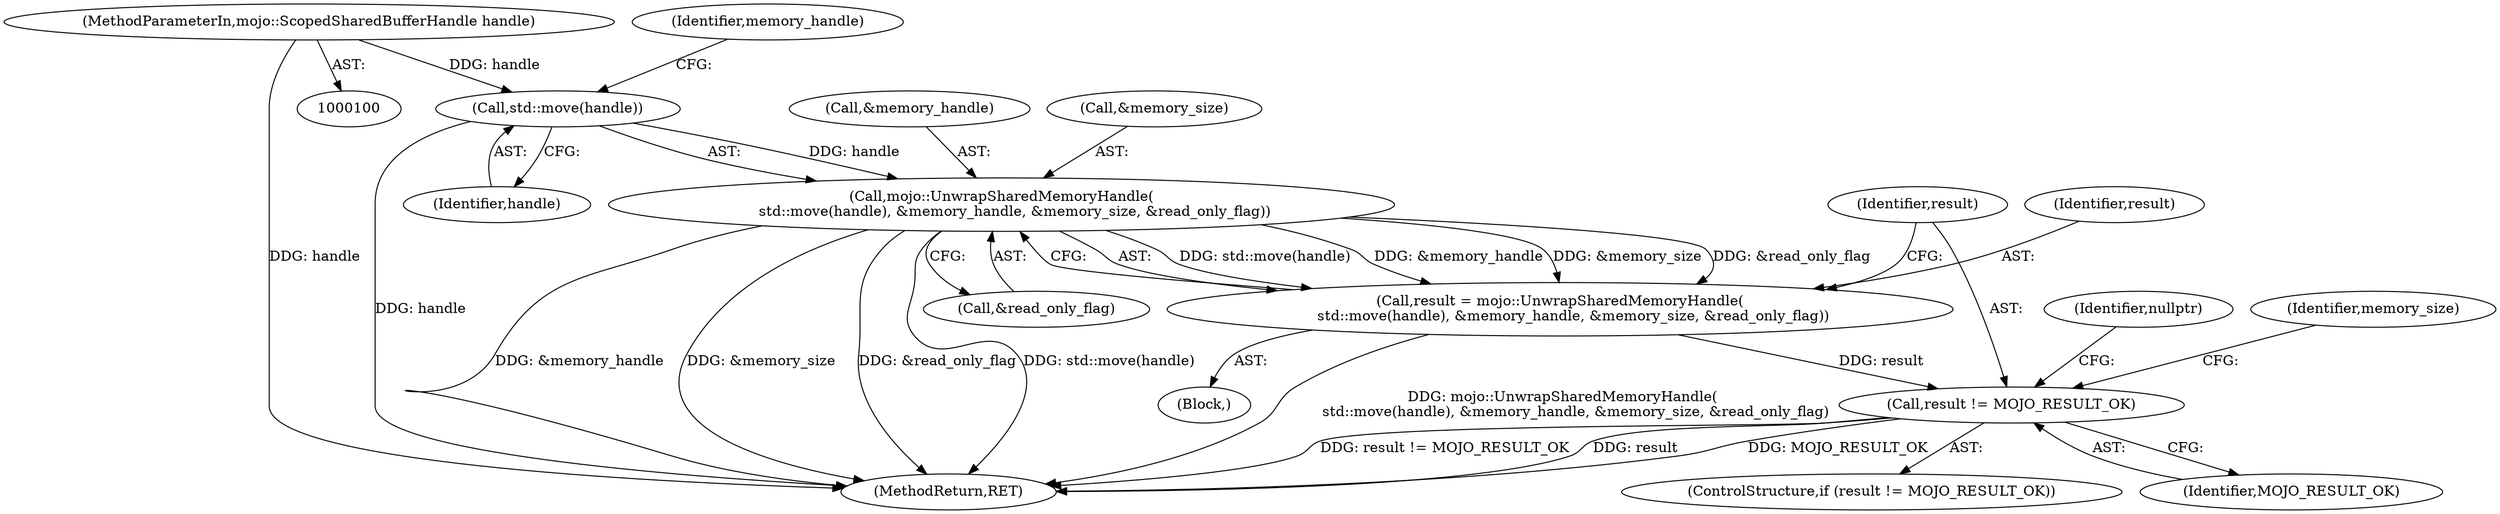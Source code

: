digraph "1_Chrome_673ce95d481ea9368c4d4d43ac756ba1d6d9e608_8@API" {
"1000116" [label="(Call,std::move(handle))"];
"1000101" [label="(MethodParameterIn,mojo::ScopedSharedBufferHandle handle)"];
"1000115" [label="(Call,mojo::UnwrapSharedMemoryHandle(\n      std::move(handle), &memory_handle, &memory_size, &read_only_flag))"];
"1000113" [label="(Call,result = mojo::UnwrapSharedMemoryHandle(\n      std::move(handle), &memory_handle, &memory_size, &read_only_flag))"];
"1000125" [label="(Call,result != MOJO_RESULT_OK)"];
"1000102" [label="(Block,)"];
"1000126" [label="(Identifier,result)"];
"1000117" [label="(Identifier,handle)"];
"1000159" [label="(MethodReturn,RET)"];
"1000118" [label="(Call,&memory_handle)"];
"1000127" [label="(Identifier,MOJO_RESULT_OK)"];
"1000129" [label="(Identifier,nullptr)"];
"1000131" [label="(Identifier,memory_size)"];
"1000113" [label="(Call,result = mojo::UnwrapSharedMemoryHandle(\n      std::move(handle), &memory_handle, &memory_size, &read_only_flag))"];
"1000119" [label="(Identifier,memory_handle)"];
"1000120" [label="(Call,&memory_size)"];
"1000125" [label="(Call,result != MOJO_RESULT_OK)"];
"1000124" [label="(ControlStructure,if (result != MOJO_RESULT_OK))"];
"1000101" [label="(MethodParameterIn,mojo::ScopedSharedBufferHandle handle)"];
"1000116" [label="(Call,std::move(handle))"];
"1000114" [label="(Identifier,result)"];
"1000122" [label="(Call,&read_only_flag)"];
"1000115" [label="(Call,mojo::UnwrapSharedMemoryHandle(\n      std::move(handle), &memory_handle, &memory_size, &read_only_flag))"];
"1000116" -> "1000115"  [label="AST: "];
"1000116" -> "1000117"  [label="CFG: "];
"1000117" -> "1000116"  [label="AST: "];
"1000119" -> "1000116"  [label="CFG: "];
"1000116" -> "1000159"  [label="DDG: handle"];
"1000116" -> "1000115"  [label="DDG: handle"];
"1000101" -> "1000116"  [label="DDG: handle"];
"1000101" -> "1000100"  [label="AST: "];
"1000101" -> "1000159"  [label="DDG: handle"];
"1000115" -> "1000113"  [label="AST: "];
"1000115" -> "1000122"  [label="CFG: "];
"1000118" -> "1000115"  [label="AST: "];
"1000120" -> "1000115"  [label="AST: "];
"1000122" -> "1000115"  [label="AST: "];
"1000113" -> "1000115"  [label="CFG: "];
"1000115" -> "1000159"  [label="DDG: &memory_handle"];
"1000115" -> "1000159"  [label="DDG: &memory_size"];
"1000115" -> "1000159"  [label="DDG: &read_only_flag"];
"1000115" -> "1000159"  [label="DDG: std::move(handle)"];
"1000115" -> "1000113"  [label="DDG: std::move(handle)"];
"1000115" -> "1000113"  [label="DDG: &memory_handle"];
"1000115" -> "1000113"  [label="DDG: &memory_size"];
"1000115" -> "1000113"  [label="DDG: &read_only_flag"];
"1000113" -> "1000102"  [label="AST: "];
"1000114" -> "1000113"  [label="AST: "];
"1000126" -> "1000113"  [label="CFG: "];
"1000113" -> "1000159"  [label="DDG: mojo::UnwrapSharedMemoryHandle(\n      std::move(handle), &memory_handle, &memory_size, &read_only_flag)"];
"1000113" -> "1000125"  [label="DDG: result"];
"1000125" -> "1000124"  [label="AST: "];
"1000125" -> "1000127"  [label="CFG: "];
"1000126" -> "1000125"  [label="AST: "];
"1000127" -> "1000125"  [label="AST: "];
"1000129" -> "1000125"  [label="CFG: "];
"1000131" -> "1000125"  [label="CFG: "];
"1000125" -> "1000159"  [label="DDG: result != MOJO_RESULT_OK"];
"1000125" -> "1000159"  [label="DDG: result"];
"1000125" -> "1000159"  [label="DDG: MOJO_RESULT_OK"];
}
